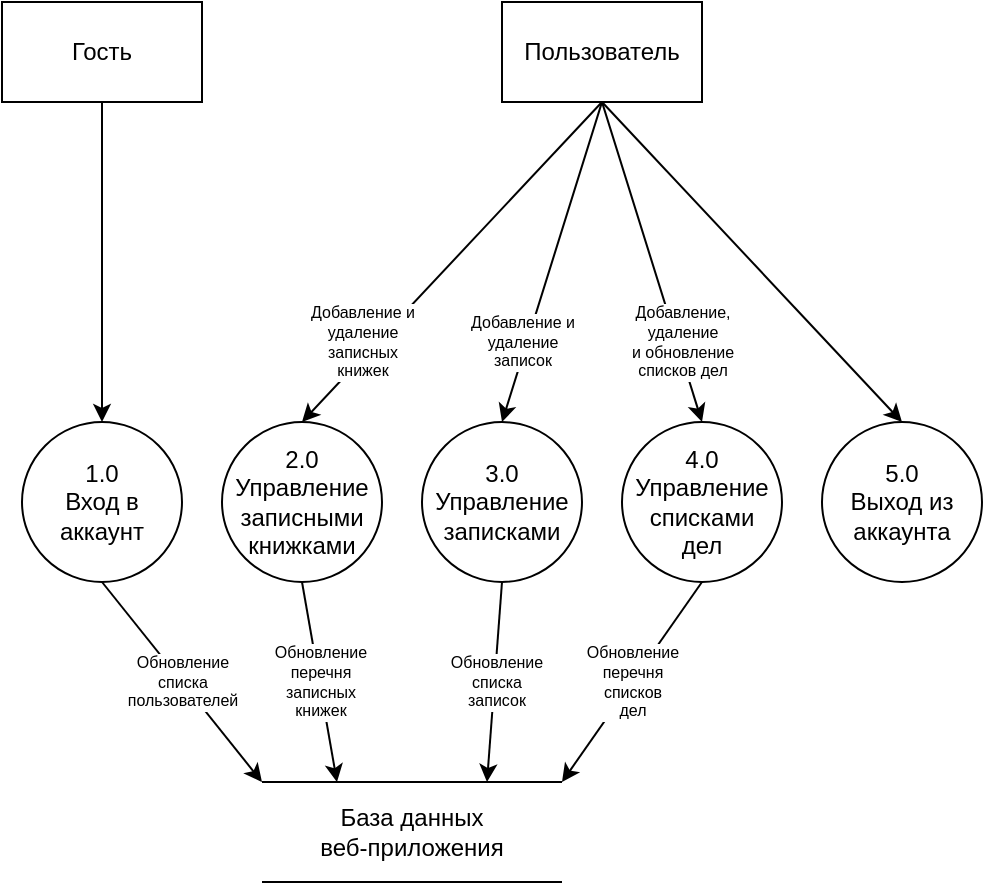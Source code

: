 <mxfile version="22.1.3" type="device">
  <diagram name="Страница — 1" id="rdJQRsILuA15fQaMibp1">
    <mxGraphModel dx="1195" dy="658" grid="1" gridSize="10" guides="1" tooltips="1" connect="1" arrows="1" fold="1" page="1" pageScale="1" pageWidth="827" pageHeight="1169" math="0" shadow="0">
      <root>
        <mxCell id="0" />
        <mxCell id="1" parent="0" />
        <mxCell id="B_S5EMnzCd8mxZyiqfpO-1" value="Пользователь" style="rounded=0;whiteSpace=wrap;html=1;" vertex="1" parent="1">
          <mxGeometry x="290" y="40" width="100" height="50" as="geometry" />
        </mxCell>
        <mxCell id="B_S5EMnzCd8mxZyiqfpO-2" value="&lt;div&gt;1.0&lt;/div&gt;&lt;div&gt;Вход в аккаунт&lt;br&gt;&lt;/div&gt;" style="ellipse;whiteSpace=wrap;html=1;aspect=fixed;" vertex="1" parent="1">
          <mxGeometry x="50" y="250" width="80" height="80" as="geometry" />
        </mxCell>
        <mxCell id="B_S5EMnzCd8mxZyiqfpO-3" value="&lt;div&gt;5.0&lt;/div&gt;&lt;div&gt;Выход из аккаунта&lt;br&gt;&lt;/div&gt;" style="ellipse;whiteSpace=wrap;html=1;aspect=fixed;" vertex="1" parent="1">
          <mxGeometry x="450" y="250" width="80" height="80" as="geometry" />
        </mxCell>
        <mxCell id="B_S5EMnzCd8mxZyiqfpO-4" value="Гость" style="rounded=0;whiteSpace=wrap;html=1;" vertex="1" parent="1">
          <mxGeometry x="40" y="40" width="100" height="50" as="geometry" />
        </mxCell>
        <mxCell id="B_S5EMnzCd8mxZyiqfpO-7" value="&lt;div&gt;2.0&lt;/div&gt;&lt;div&gt;Управление записными книжками&lt;br&gt;&lt;/div&gt;" style="ellipse;whiteSpace=wrap;html=1;aspect=fixed;" vertex="1" parent="1">
          <mxGeometry x="150" y="250" width="80" height="80" as="geometry" />
        </mxCell>
        <mxCell id="B_S5EMnzCd8mxZyiqfpO-8" value="&lt;div&gt;3.0&lt;/div&gt;&lt;div&gt;Управление записками&lt;br&gt;&lt;/div&gt;" style="ellipse;whiteSpace=wrap;html=1;aspect=fixed;" vertex="1" parent="1">
          <mxGeometry x="250" y="250" width="80" height="80" as="geometry" />
        </mxCell>
        <mxCell id="B_S5EMnzCd8mxZyiqfpO-9" value="&lt;div&gt;4.0&lt;/div&gt;&lt;div&gt;Управление списками&lt;/div&gt;&lt;div&gt;дел&lt;br&gt;&lt;/div&gt;" style="ellipse;whiteSpace=wrap;html=1;aspect=fixed;" vertex="1" parent="1">
          <mxGeometry x="350" y="250" width="80" height="80" as="geometry" />
        </mxCell>
        <mxCell id="B_S5EMnzCd8mxZyiqfpO-22" value="" style="endArrow=classic;html=1;rounded=0;exitX=0.5;exitY=1;exitDx=0;exitDy=0;entryX=0.5;entryY=0;entryDx=0;entryDy=0;" edge="1" parent="1" source="B_S5EMnzCd8mxZyiqfpO-4" target="B_S5EMnzCd8mxZyiqfpO-2">
          <mxGeometry width="50" height="50" relative="1" as="geometry">
            <mxPoint x="370" y="220" as="sourcePoint" />
            <mxPoint x="420" y="170" as="targetPoint" />
          </mxGeometry>
        </mxCell>
        <mxCell id="B_S5EMnzCd8mxZyiqfpO-23" value="" style="endArrow=classic;html=1;rounded=0;exitX=0.5;exitY=1;exitDx=0;exitDy=0;entryX=0.5;entryY=0;entryDx=0;entryDy=0;" edge="1" parent="1" source="B_S5EMnzCd8mxZyiqfpO-1" target="B_S5EMnzCd8mxZyiqfpO-7">
          <mxGeometry width="50" height="50" relative="1" as="geometry">
            <mxPoint x="100" y="100" as="sourcePoint" />
            <mxPoint x="100" y="260" as="targetPoint" />
          </mxGeometry>
        </mxCell>
        <mxCell id="B_S5EMnzCd8mxZyiqfpO-28" value="&lt;div style=&quot;font-size: 8px;&quot;&gt;Добавление и&lt;/div&gt;&lt;div style=&quot;font-size: 8px;&quot;&gt;удаление&lt;/div&gt;&lt;div style=&quot;font-size: 8px;&quot;&gt;записных&lt;/div&gt;&lt;div style=&quot;font-size: 8px;&quot;&gt;книжек&lt;/div&gt;" style="edgeLabel;html=1;align=center;verticalAlign=middle;resizable=0;points=[];fontSize=8;" vertex="1" connectable="0" parent="B_S5EMnzCd8mxZyiqfpO-23">
          <mxGeometry relative="1" as="geometry">
            <mxPoint x="-45" y="40" as="offset" />
          </mxGeometry>
        </mxCell>
        <mxCell id="B_S5EMnzCd8mxZyiqfpO-24" value="" style="endArrow=classic;html=1;rounded=0;entryX=0.5;entryY=0;entryDx=0;entryDy=0;exitX=0.5;exitY=1;exitDx=0;exitDy=0;" edge="1" parent="1" source="B_S5EMnzCd8mxZyiqfpO-1" target="B_S5EMnzCd8mxZyiqfpO-8">
          <mxGeometry width="50" height="50" relative="1" as="geometry">
            <mxPoint x="360" y="130" as="sourcePoint" />
            <mxPoint x="200" y="260" as="targetPoint" />
          </mxGeometry>
        </mxCell>
        <mxCell id="B_S5EMnzCd8mxZyiqfpO-29" value="&lt;div style=&quot;font-size: 8px;&quot;&gt;Добавление и&lt;/div&gt;&lt;div style=&quot;font-size: 8px;&quot;&gt;удаление&lt;/div&gt;&lt;div style=&quot;font-size: 8px;&quot;&gt;записок&lt;br style=&quot;font-size: 8px;&quot;&gt;&lt;/div&gt;" style="edgeLabel;html=1;align=center;verticalAlign=middle;resizable=0;points=[];fontSize=8;" vertex="1" connectable="0" parent="B_S5EMnzCd8mxZyiqfpO-24">
          <mxGeometry relative="1" as="geometry">
            <mxPoint x="-15" y="40" as="offset" />
          </mxGeometry>
        </mxCell>
        <mxCell id="B_S5EMnzCd8mxZyiqfpO-25" value="" style="endArrow=classic;html=1;rounded=0;entryX=0.5;entryY=0;entryDx=0;entryDy=0;exitX=0.5;exitY=1;exitDx=0;exitDy=0;" edge="1" parent="1" source="B_S5EMnzCd8mxZyiqfpO-1" target="B_S5EMnzCd8mxZyiqfpO-9">
          <mxGeometry width="50" height="50" relative="1" as="geometry">
            <mxPoint x="350" y="100" as="sourcePoint" />
            <mxPoint x="300" y="260" as="targetPoint" />
          </mxGeometry>
        </mxCell>
        <mxCell id="B_S5EMnzCd8mxZyiqfpO-30" value="&lt;div style=&quot;font-size: 8px;&quot;&gt;Добавление,&lt;/div&gt;&lt;div style=&quot;font-size: 8px;&quot;&gt;удаление&lt;/div&gt;&lt;div style=&quot;font-size: 8px;&quot;&gt;и обновление&lt;/div&gt;&lt;div style=&quot;font-size: 8px;&quot;&gt;списков дел&lt;/div&gt;" style="edgeLabel;html=1;align=center;verticalAlign=middle;resizable=0;points=[];fontSize=8;" vertex="1" connectable="0" parent="B_S5EMnzCd8mxZyiqfpO-25">
          <mxGeometry relative="1" as="geometry">
            <mxPoint x="15" y="40" as="offset" />
          </mxGeometry>
        </mxCell>
        <mxCell id="B_S5EMnzCd8mxZyiqfpO-26" value="" style="endArrow=classic;html=1;rounded=0;entryX=0.5;entryY=0;entryDx=0;entryDy=0;exitX=0.5;exitY=1;exitDx=0;exitDy=0;" edge="1" parent="1" source="B_S5EMnzCd8mxZyiqfpO-1" target="B_S5EMnzCd8mxZyiqfpO-3">
          <mxGeometry width="50" height="50" relative="1" as="geometry">
            <mxPoint x="350" y="100" as="sourcePoint" />
            <mxPoint x="400" y="260" as="targetPoint" />
          </mxGeometry>
        </mxCell>
        <mxCell id="B_S5EMnzCd8mxZyiqfpO-31" value="" style="endArrow=classic;html=1;rounded=0;exitX=0.5;exitY=1;exitDx=0;exitDy=0;entryX=0;entryY=0;entryDx=0;entryDy=0;" edge="1" parent="1" source="B_S5EMnzCd8mxZyiqfpO-2" target="B_S5EMnzCd8mxZyiqfpO-38">
          <mxGeometry width="50" height="50" relative="1" as="geometry">
            <mxPoint x="100" y="100" as="sourcePoint" />
            <mxPoint x="250" y="380" as="targetPoint" />
          </mxGeometry>
        </mxCell>
        <mxCell id="B_S5EMnzCd8mxZyiqfpO-44" value="&lt;div style=&quot;font-size: 8px;&quot;&gt;Обновление&lt;/div&gt;&lt;div style=&quot;font-size: 8px;&quot;&gt;списка&lt;/div&gt;&lt;div style=&quot;font-size: 8px;&quot;&gt;пользователей&lt;br style=&quot;font-size: 8px;&quot;&gt;&lt;/div&gt;" style="edgeLabel;html=1;align=center;verticalAlign=middle;resizable=0;points=[];fontSize=8;" vertex="1" connectable="0" parent="B_S5EMnzCd8mxZyiqfpO-31">
          <mxGeometry relative="1" as="geometry">
            <mxPoint as="offset" />
          </mxGeometry>
        </mxCell>
        <mxCell id="B_S5EMnzCd8mxZyiqfpO-34" value="" style="endArrow=classic;html=1;rounded=0;exitX=0.5;exitY=1;exitDx=0;exitDy=0;entryX=0.25;entryY=0;entryDx=0;entryDy=0;" edge="1" parent="1" source="B_S5EMnzCd8mxZyiqfpO-7" target="B_S5EMnzCd8mxZyiqfpO-38">
          <mxGeometry width="50" height="50" relative="1" as="geometry">
            <mxPoint x="260" y="390" as="sourcePoint" />
            <mxPoint x="310" y="360" as="targetPoint" />
          </mxGeometry>
        </mxCell>
        <mxCell id="B_S5EMnzCd8mxZyiqfpO-41" value="&lt;div style=&quot;font-size: 8px;&quot;&gt;Обновление&lt;/div&gt;&lt;div style=&quot;font-size: 8px;&quot;&gt;перечня&lt;/div&gt;&lt;div style=&quot;font-size: 8px;&quot;&gt;записных&lt;/div&gt;&lt;div style=&quot;font-size: 8px;&quot;&gt;книжек&lt;/div&gt;" style="edgeLabel;html=1;align=center;verticalAlign=middle;resizable=0;points=[];fontSize=8;" vertex="1" connectable="0" parent="B_S5EMnzCd8mxZyiqfpO-34">
          <mxGeometry relative="1" as="geometry">
            <mxPoint as="offset" />
          </mxGeometry>
        </mxCell>
        <mxCell id="B_S5EMnzCd8mxZyiqfpO-35" value="" style="endArrow=classic;html=1;rounded=0;exitX=0.5;exitY=1;exitDx=0;exitDy=0;entryX=0.75;entryY=0;entryDx=0;entryDy=0;" edge="1" parent="1" source="B_S5EMnzCd8mxZyiqfpO-8" target="B_S5EMnzCd8mxZyiqfpO-38">
          <mxGeometry width="50" height="50" relative="1" as="geometry">
            <mxPoint x="200" y="340" as="sourcePoint" />
            <mxPoint x="410" y="380" as="targetPoint" />
          </mxGeometry>
        </mxCell>
        <mxCell id="B_S5EMnzCd8mxZyiqfpO-42" value="&lt;div style=&quot;font-size: 8px;&quot;&gt;Обновление&lt;/div&gt;&lt;div style=&quot;font-size: 8px;&quot;&gt;списка&lt;/div&gt;&lt;div style=&quot;font-size: 8px;&quot;&gt;записок&lt;/div&gt;" style="edgeLabel;html=1;align=center;verticalAlign=middle;resizable=1;points=[];movable=1;rotatable=1;deletable=1;editable=1;locked=0;connectable=1;fontSize=8;" vertex="1" connectable="0" parent="B_S5EMnzCd8mxZyiqfpO-35">
          <mxGeometry relative="1" as="geometry">
            <mxPoint as="offset" />
          </mxGeometry>
        </mxCell>
        <mxCell id="B_S5EMnzCd8mxZyiqfpO-39" value="" style="group" vertex="1" connectable="0" parent="1">
          <mxGeometry x="170" y="430" width="150" height="50" as="geometry" />
        </mxCell>
        <mxCell id="B_S5EMnzCd8mxZyiqfpO-36" value="" style="endArrow=none;html=1;rounded=0;" edge="1" parent="B_S5EMnzCd8mxZyiqfpO-39">
          <mxGeometry width="50" height="50" relative="1" as="geometry">
            <mxPoint as="sourcePoint" />
            <mxPoint x="150" as="targetPoint" />
          </mxGeometry>
        </mxCell>
        <mxCell id="B_S5EMnzCd8mxZyiqfpO-37" value="" style="endArrow=none;html=1;rounded=0;" edge="1" parent="B_S5EMnzCd8mxZyiqfpO-39">
          <mxGeometry width="50" height="50" relative="1" as="geometry">
            <mxPoint y="50" as="sourcePoint" />
            <mxPoint x="150" y="50" as="targetPoint" />
          </mxGeometry>
        </mxCell>
        <mxCell id="B_S5EMnzCd8mxZyiqfpO-38" value="&lt;div&gt;База данных&lt;/div&gt;&lt;div&gt;веб-приложения&lt;br&gt;&lt;/div&gt;" style="text;html=1;strokeColor=none;fillColor=none;align=center;verticalAlign=middle;whiteSpace=wrap;rounded=0;" vertex="1" parent="B_S5EMnzCd8mxZyiqfpO-39">
          <mxGeometry width="150" height="50" as="geometry" />
        </mxCell>
        <mxCell id="B_S5EMnzCd8mxZyiqfpO-40" value="" style="endArrow=classic;html=1;rounded=0;exitX=0.5;exitY=1;exitDx=0;exitDy=0;entryX=1;entryY=0;entryDx=0;entryDy=0;" edge="1" parent="1" source="B_S5EMnzCd8mxZyiqfpO-9" target="B_S5EMnzCd8mxZyiqfpO-38">
          <mxGeometry width="50" height="50" relative="1" as="geometry">
            <mxPoint x="300" y="340" as="sourcePoint" />
            <mxPoint x="343" y="470" as="targetPoint" />
          </mxGeometry>
        </mxCell>
        <mxCell id="B_S5EMnzCd8mxZyiqfpO-43" value="&lt;div style=&quot;font-size: 8px;&quot;&gt;Обновление&lt;/div&gt;&lt;div style=&quot;font-size: 8px;&quot;&gt;перечня&lt;/div&gt;&lt;div style=&quot;font-size: 8px;&quot;&gt;списков&lt;/div&gt;&lt;div style=&quot;font-size: 8px;&quot;&gt;дел&lt;/div&gt;" style="edgeLabel;html=1;align=center;verticalAlign=middle;resizable=0;points=[];fontSize=8;" vertex="1" connectable="0" parent="B_S5EMnzCd8mxZyiqfpO-40">
          <mxGeometry relative="1" as="geometry">
            <mxPoint as="offset" />
          </mxGeometry>
        </mxCell>
      </root>
    </mxGraphModel>
  </diagram>
</mxfile>

